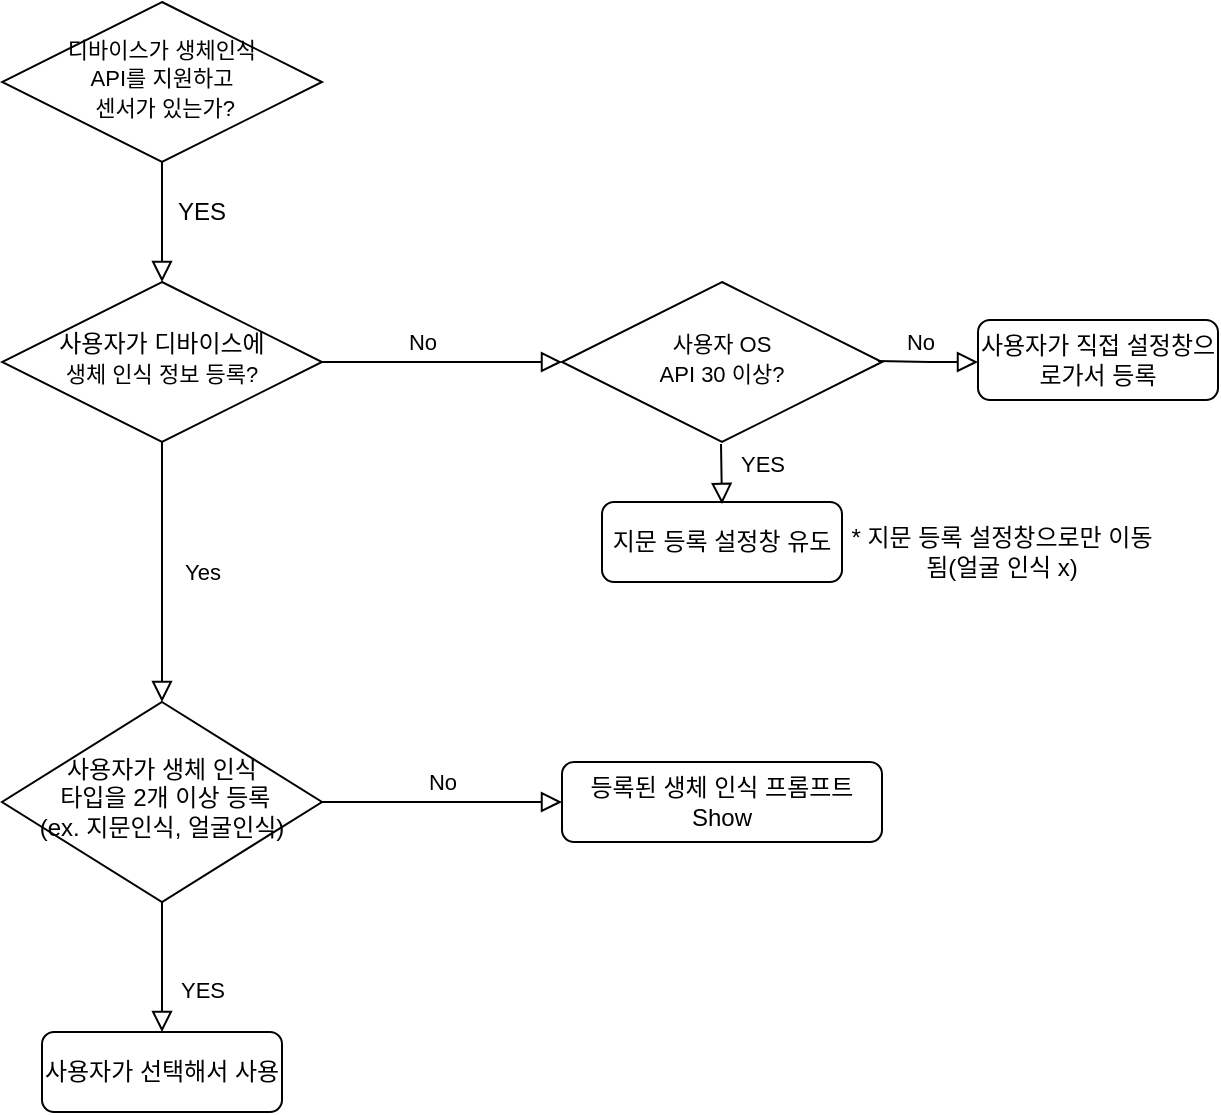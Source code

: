 <mxfile version="21.3.8" type="device">
  <diagram id="C5RBs43oDa-KdzZeNtuy" name="Page-1">
    <mxGraphModel dx="1562" dy="786" grid="1" gridSize="10" guides="1" tooltips="1" connect="1" arrows="1" fold="1" page="1" pageScale="1" pageWidth="827" pageHeight="1169" math="0" shadow="0">
      <root>
        <mxCell id="WIyWlLk6GJQsqaUBKTNV-0" />
        <mxCell id="WIyWlLk6GJQsqaUBKTNV-1" parent="WIyWlLk6GJQsqaUBKTNV-0" />
        <mxCell id="WIyWlLk6GJQsqaUBKTNV-2" value="" style="rounded=0;html=1;jettySize=auto;orthogonalLoop=1;fontSize=11;endArrow=block;endFill=0;endSize=8;strokeWidth=1;shadow=0;labelBackgroundColor=none;edgeStyle=orthogonalEdgeStyle;" parent="WIyWlLk6GJQsqaUBKTNV-1" target="WIyWlLk6GJQsqaUBKTNV-6" edge="1">
          <mxGeometry relative="1" as="geometry">
            <mxPoint x="230" y="90" as="sourcePoint" />
            <Array as="points">
              <mxPoint x="200" y="90" />
            </Array>
          </mxGeometry>
        </mxCell>
        <mxCell id="WIyWlLk6GJQsqaUBKTNV-4" value="Yes" style="rounded=0;html=1;jettySize=auto;orthogonalLoop=1;fontSize=11;endArrow=block;endFill=0;endSize=8;strokeWidth=1;shadow=0;labelBackgroundColor=none;edgeStyle=orthogonalEdgeStyle;" parent="WIyWlLk6GJQsqaUBKTNV-1" source="WIyWlLk6GJQsqaUBKTNV-6" target="WIyWlLk6GJQsqaUBKTNV-10" edge="1">
          <mxGeometry y="20" relative="1" as="geometry">
            <mxPoint as="offset" />
          </mxGeometry>
        </mxCell>
        <mxCell id="WIyWlLk6GJQsqaUBKTNV-5" value="No" style="edgeStyle=orthogonalEdgeStyle;rounded=0;html=1;jettySize=auto;orthogonalLoop=1;fontSize=11;endArrow=block;endFill=0;endSize=8;strokeWidth=1;shadow=0;labelBackgroundColor=none;" parent="WIyWlLk6GJQsqaUBKTNV-1" source="WIyWlLk6GJQsqaUBKTNV-6" edge="1">
          <mxGeometry x="-0.17" y="10" relative="1" as="geometry">
            <mxPoint as="offset" />
            <mxPoint x="400" y="210" as="targetPoint" />
          </mxGeometry>
        </mxCell>
        <mxCell id="WIyWlLk6GJQsqaUBKTNV-6" value="사용자가 디바이스에&lt;br style=&quot;border-color: var(--border-color); font-size: 11px;&quot;&gt;&lt;span style=&quot;font-size: 11px;&quot;&gt;생체 인식 정보 등록?&lt;/span&gt;" style="rhombus;whiteSpace=wrap;html=1;shadow=0;fontFamily=Helvetica;fontSize=12;align=center;strokeWidth=1;spacing=6;spacingTop=-4;" parent="WIyWlLk6GJQsqaUBKTNV-1" vertex="1">
          <mxGeometry x="120" y="170" width="160" height="80" as="geometry" />
        </mxCell>
        <mxCell id="WIyWlLk6GJQsqaUBKTNV-8" value="YES" style="rounded=0;html=1;jettySize=auto;orthogonalLoop=1;fontSize=11;endArrow=block;endFill=0;endSize=8;strokeWidth=1;shadow=0;labelBackgroundColor=none;edgeStyle=orthogonalEdgeStyle;" parent="WIyWlLk6GJQsqaUBKTNV-1" source="WIyWlLk6GJQsqaUBKTNV-10" target="WIyWlLk6GJQsqaUBKTNV-11" edge="1">
          <mxGeometry x="0.333" y="20" relative="1" as="geometry">
            <mxPoint as="offset" />
          </mxGeometry>
        </mxCell>
        <mxCell id="WIyWlLk6GJQsqaUBKTNV-9" value="No" style="edgeStyle=orthogonalEdgeStyle;rounded=0;html=1;jettySize=auto;orthogonalLoop=1;fontSize=11;endArrow=block;endFill=0;endSize=8;strokeWidth=1;shadow=0;labelBackgroundColor=none;" parent="WIyWlLk6GJQsqaUBKTNV-1" source="WIyWlLk6GJQsqaUBKTNV-10" target="WIyWlLk6GJQsqaUBKTNV-12" edge="1">
          <mxGeometry y="10" relative="1" as="geometry">
            <mxPoint as="offset" />
          </mxGeometry>
        </mxCell>
        <mxCell id="WIyWlLk6GJQsqaUBKTNV-10" value="사용자가 생체 인식&lt;br&gt;&amp;nbsp;타입을 2개 이상 등록&lt;br&gt;(ex. 지문인식, 얼굴인식)" style="rhombus;whiteSpace=wrap;html=1;shadow=0;fontFamily=Helvetica;fontSize=12;align=center;strokeWidth=1;spacing=6;spacingTop=-4;" parent="WIyWlLk6GJQsqaUBKTNV-1" vertex="1">
          <mxGeometry x="120" y="380" width="160" height="100" as="geometry" />
        </mxCell>
        <mxCell id="WIyWlLk6GJQsqaUBKTNV-11" value="사용자가 선택해서 사용" style="rounded=1;whiteSpace=wrap;html=1;fontSize=12;glass=0;strokeWidth=1;shadow=0;" parent="WIyWlLk6GJQsqaUBKTNV-1" vertex="1">
          <mxGeometry x="140" y="545" width="120" height="40" as="geometry" />
        </mxCell>
        <mxCell id="WIyWlLk6GJQsqaUBKTNV-12" value="등록된 생체 인식 프롬프트 Show" style="rounded=1;whiteSpace=wrap;html=1;fontSize=12;glass=0;strokeWidth=1;shadow=0;" parent="WIyWlLk6GJQsqaUBKTNV-1" vertex="1">
          <mxGeometry x="400" y="410" width="160" height="40" as="geometry" />
        </mxCell>
        <mxCell id="irpf7m7zAvZcGhrOBirB-3" value="YES" style="text;strokeColor=none;align=center;fillColor=none;html=1;verticalAlign=middle;whiteSpace=wrap;rounded=0;" vertex="1" parent="WIyWlLk6GJQsqaUBKTNV-1">
          <mxGeometry x="190" y="120" width="60" height="30" as="geometry" />
        </mxCell>
        <mxCell id="irpf7m7zAvZcGhrOBirB-4" value="&lt;font style=&quot;font-size: 11px;&quot;&gt;디바이스가 생체인식&lt;br&gt;API를 지원하고&lt;br&gt;&amp;nbsp;센서가 있는가?&lt;/font&gt;" style="rhombus;whiteSpace=wrap;html=1;shadow=0;fontFamily=Helvetica;fontSize=12;align=center;strokeWidth=1;spacing=6;spacingTop=-4;" vertex="1" parent="WIyWlLk6GJQsqaUBKTNV-1">
          <mxGeometry x="120" y="30" width="160" height="80" as="geometry" />
        </mxCell>
        <mxCell id="irpf7m7zAvZcGhrOBirB-5" value="&lt;span style=&quot;font-size: 11px;&quot;&gt;사용자 OS&lt;br&gt;API 30 이상?&lt;br&gt;&lt;/span&gt;" style="rhombus;whiteSpace=wrap;html=1;shadow=0;fontFamily=Helvetica;fontSize=12;align=center;strokeWidth=1;spacing=6;spacingTop=-4;" vertex="1" parent="WIyWlLk6GJQsqaUBKTNV-1">
          <mxGeometry x="400" y="170" width="160" height="80" as="geometry" />
        </mxCell>
        <mxCell id="irpf7m7zAvZcGhrOBirB-6" value="지문 등록 설정창 유도" style="rounded=1;whiteSpace=wrap;html=1;fontSize=12;glass=0;strokeWidth=1;shadow=0;" vertex="1" parent="WIyWlLk6GJQsqaUBKTNV-1">
          <mxGeometry x="420" y="280" width="120" height="40" as="geometry" />
        </mxCell>
        <mxCell id="irpf7m7zAvZcGhrOBirB-7" value="사용자가 직접 설정창으로가서 등록" style="rounded=1;whiteSpace=wrap;html=1;fontSize=12;glass=0;strokeWidth=1;shadow=0;" vertex="1" parent="WIyWlLk6GJQsqaUBKTNV-1">
          <mxGeometry x="608" y="189" width="120" height="40" as="geometry" />
        </mxCell>
        <mxCell id="irpf7m7zAvZcGhrOBirB-8" value="No" style="edgeStyle=orthogonalEdgeStyle;rounded=0;html=1;jettySize=auto;orthogonalLoop=1;fontSize=11;endArrow=block;endFill=0;endSize=8;strokeWidth=1;shadow=0;labelBackgroundColor=none;" edge="1" parent="WIyWlLk6GJQsqaUBKTNV-1">
          <mxGeometry x="-0.17" y="10" relative="1" as="geometry">
            <mxPoint as="offset" />
            <mxPoint x="558" y="209.5" as="sourcePoint" />
            <mxPoint x="608" y="210" as="targetPoint" />
          </mxGeometry>
        </mxCell>
        <mxCell id="irpf7m7zAvZcGhrOBirB-9" value="YES" style="edgeStyle=orthogonalEdgeStyle;rounded=0;html=1;jettySize=auto;orthogonalLoop=1;fontSize=11;endArrow=block;endFill=0;endSize=8;strokeWidth=1;shadow=0;labelBackgroundColor=none;" edge="1" parent="WIyWlLk6GJQsqaUBKTNV-1">
          <mxGeometry x="-0.311" y="20" relative="1" as="geometry">
            <mxPoint as="offset" />
            <mxPoint x="479.5" y="251" as="sourcePoint" />
            <mxPoint x="480" y="281" as="targetPoint" />
          </mxGeometry>
        </mxCell>
        <mxCell id="irpf7m7zAvZcGhrOBirB-13" value="* 지문 등록 설정창으로만 이동됨(얼굴 인식 x)" style="text;html=1;strokeColor=none;fillColor=none;align=center;verticalAlign=middle;whiteSpace=wrap;rounded=0;" vertex="1" parent="WIyWlLk6GJQsqaUBKTNV-1">
          <mxGeometry x="540" y="290" width="160" height="30" as="geometry" />
        </mxCell>
      </root>
    </mxGraphModel>
  </diagram>
</mxfile>
